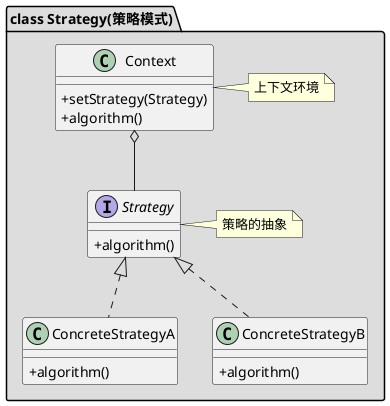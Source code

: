 @startuml
skinparam classAttributeIconSize 0

package "class Strategy(策略模式)" #DDDDDD {
    interface Strategy
    {
    +algorithm()
    }
    note right: 策略的抽象

    class ConcreteStrategyA
    {
    +algorithm()
    }

    class ConcreteStrategyB
    {
    +algorithm()
    }

    class Context
    {
    +setStrategy(Strategy)
    +algorithm()
    }
    note right:上下文环境

    Context o-- Strategy
    Strategy <|.. ConcreteStrategyA
    Strategy <|.. ConcreteStrategyB
}
@enduml
